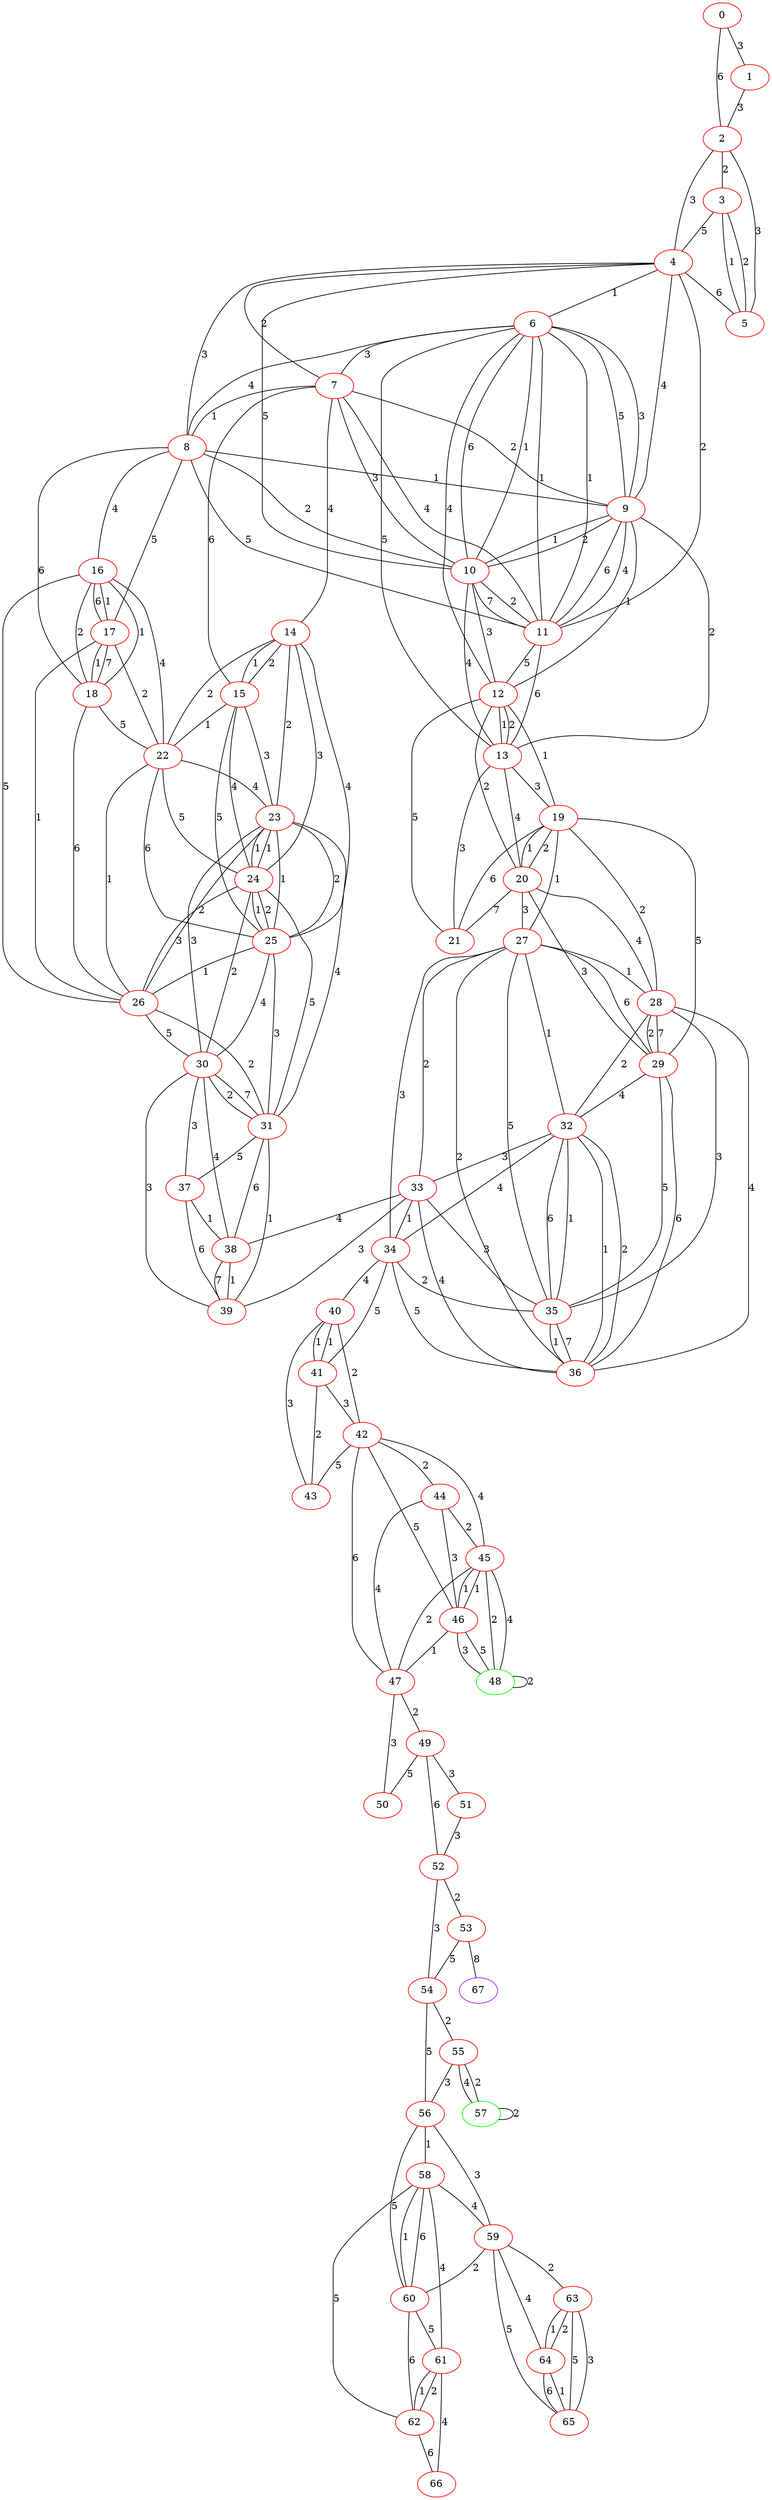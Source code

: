 graph "" {
0 [color=red, weight=1];
1 [color=red, weight=1];
2 [color=red, weight=1];
3 [color=red, weight=1];
4 [color=red, weight=1];
5 [color=red, weight=1];
6 [color=red, weight=1];
7 [color=red, weight=1];
8 [color=red, weight=1];
9 [color=red, weight=1];
10 [color=red, weight=1];
11 [color=red, weight=1];
12 [color=red, weight=1];
13 [color=red, weight=1];
14 [color=red, weight=1];
15 [color=red, weight=1];
16 [color=red, weight=1];
17 [color=red, weight=1];
18 [color=red, weight=1];
19 [color=red, weight=1];
20 [color=red, weight=1];
21 [color=red, weight=1];
22 [color=red, weight=1];
23 [color=red, weight=1];
24 [color=red, weight=1];
25 [color=red, weight=1];
26 [color=red, weight=1];
27 [color=red, weight=1];
28 [color=red, weight=1];
29 [color=red, weight=1];
30 [color=red, weight=1];
31 [color=red, weight=1];
32 [color=red, weight=1];
33 [color=red, weight=1];
34 [color=red, weight=1];
35 [color=red, weight=1];
36 [color=red, weight=1];
37 [color=red, weight=1];
38 [color=red, weight=1];
39 [color=red, weight=1];
40 [color=red, weight=1];
41 [color=red, weight=1];
42 [color=red, weight=1];
43 [color=red, weight=1];
44 [color=red, weight=1];
45 [color=red, weight=1];
46 [color=red, weight=1];
47 [color=red, weight=1];
48 [color=green, weight=2];
49 [color=red, weight=1];
50 [color=red, weight=1];
51 [color=red, weight=1];
52 [color=red, weight=1];
53 [color=red, weight=1];
54 [color=red, weight=1];
55 [color=red, weight=1];
56 [color=red, weight=1];
57 [color=green, weight=2];
58 [color=red, weight=1];
59 [color=red, weight=1];
60 [color=red, weight=1];
61 [color=red, weight=1];
62 [color=red, weight=1];
63 [color=red, weight=1];
64 [color=red, weight=1];
65 [color=red, weight=1];
66 [color=red, weight=1];
67 [color=purple, weight=4];
0 -- 1  [key=0, label=3];
0 -- 2  [key=0, label=6];
1 -- 2  [key=0, label=3];
2 -- 3  [key=0, label=2];
2 -- 4  [key=0, label=3];
2 -- 5  [key=0, label=3];
3 -- 4  [key=0, label=5];
3 -- 5  [key=0, label=2];
3 -- 5  [key=1, label=1];
4 -- 5  [key=0, label=6];
4 -- 6  [key=0, label=1];
4 -- 7  [key=0, label=2];
4 -- 8  [key=0, label=3];
4 -- 9  [key=0, label=4];
4 -- 10  [key=0, label=5];
4 -- 11  [key=0, label=2];
6 -- 7  [key=0, label=3];
6 -- 8  [key=0, label=4];
6 -- 9  [key=0, label=5];
6 -- 9  [key=1, label=3];
6 -- 10  [key=0, label=6];
6 -- 10  [key=1, label=1];
6 -- 11  [key=0, label=1];
6 -- 11  [key=1, label=1];
6 -- 12  [key=0, label=4];
6 -- 13  [key=0, label=5];
7 -- 8  [key=0, label=1];
7 -- 9  [key=0, label=2];
7 -- 10  [key=0, label=3];
7 -- 11  [key=0, label=4];
7 -- 14  [key=0, label=4];
7 -- 15  [key=0, label=6];
8 -- 9  [key=0, label=1];
8 -- 10  [key=0, label=2];
8 -- 11  [key=0, label=5];
8 -- 16  [key=0, label=4];
8 -- 17  [key=0, label=5];
8 -- 18  [key=0, label=6];
9 -- 10  [key=0, label=1];
9 -- 10  [key=1, label=2];
9 -- 11  [key=0, label=6];
9 -- 11  [key=1, label=4];
9 -- 12  [key=0, label=1];
9 -- 13  [key=0, label=2];
10 -- 11  [key=0, label=7];
10 -- 11  [key=1, label=2];
10 -- 12  [key=0, label=3];
10 -- 13  [key=0, label=4];
11 -- 12  [key=0, label=5];
11 -- 13  [key=0, label=6];
12 -- 13  [key=0, label=1];
12 -- 13  [key=1, label=2];
12 -- 19  [key=0, label=1];
12 -- 20  [key=0, label=2];
12 -- 21  [key=0, label=5];
13 -- 19  [key=0, label=3];
13 -- 20  [key=0, label=4];
13 -- 21  [key=0, label=3];
14 -- 15  [key=0, label=2];
14 -- 15  [key=1, label=1];
14 -- 22  [key=0, label=2];
14 -- 23  [key=0, label=2];
14 -- 24  [key=0, label=3];
14 -- 25  [key=0, label=4];
15 -- 22  [key=0, label=1];
15 -- 23  [key=0, label=3];
15 -- 24  [key=0, label=4];
15 -- 25  [key=0, label=5];
16 -- 17  [key=0, label=1];
16 -- 17  [key=1, label=6];
16 -- 18  [key=0, label=2];
16 -- 18  [key=1, label=1];
16 -- 26  [key=0, label=5];
16 -- 22  [key=0, label=4];
17 -- 18  [key=0, label=1];
17 -- 18  [key=1, label=7];
17 -- 26  [key=0, label=1];
17 -- 22  [key=0, label=2];
18 -- 26  [key=0, label=6];
18 -- 22  [key=0, label=5];
19 -- 20  [key=0, label=1];
19 -- 20  [key=1, label=2];
19 -- 21  [key=0, label=6];
19 -- 27  [key=0, label=1];
19 -- 28  [key=0, label=2];
19 -- 29  [key=0, label=5];
20 -- 21  [key=0, label=7];
20 -- 27  [key=0, label=3];
20 -- 28  [key=0, label=4];
20 -- 29  [key=0, label=3];
22 -- 23  [key=0, label=4];
22 -- 24  [key=0, label=5];
22 -- 25  [key=0, label=6];
22 -- 26  [key=0, label=1];
23 -- 24  [key=0, label=1];
23 -- 24  [key=1, label=1];
23 -- 25  [key=0, label=2];
23 -- 25  [key=1, label=1];
23 -- 26  [key=0, label=2];
23 -- 30  [key=0, label=3];
23 -- 31  [key=0, label=4];
24 -- 25  [key=0, label=1];
24 -- 25  [key=1, label=2];
24 -- 26  [key=0, label=3];
24 -- 30  [key=0, label=2];
24 -- 31  [key=0, label=5];
25 -- 26  [key=0, label=1];
25 -- 30  [key=0, label=4];
25 -- 31  [key=0, label=3];
26 -- 30  [key=0, label=5];
26 -- 31  [key=0, label=2];
27 -- 32  [key=0, label=1];
27 -- 33  [key=0, label=2];
27 -- 34  [key=0, label=3];
27 -- 35  [key=0, label=5];
27 -- 36  [key=0, label=2];
27 -- 28  [key=0, label=1];
27 -- 29  [key=0, label=6];
28 -- 32  [key=0, label=2];
28 -- 35  [key=0, label=3];
28 -- 36  [key=0, label=4];
28 -- 29  [key=0, label=7];
28 -- 29  [key=1, label=2];
29 -- 32  [key=0, label=4];
29 -- 35  [key=0, label=5];
29 -- 36  [key=0, label=6];
30 -- 37  [key=0, label=3];
30 -- 38  [key=0, label=4];
30 -- 39  [key=0, label=3];
30 -- 31  [key=0, label=2];
30 -- 31  [key=1, label=7];
31 -- 37  [key=0, label=5];
31 -- 38  [key=0, label=6];
31 -- 39  [key=0, label=1];
32 -- 33  [key=0, label=3];
32 -- 34  [key=0, label=4];
32 -- 35  [key=0, label=6];
32 -- 35  [key=1, label=1];
32 -- 36  [key=0, label=1];
32 -- 36  [key=1, label=2];
33 -- 34  [key=0, label=1];
33 -- 35  [key=0, label=3];
33 -- 36  [key=0, label=4];
33 -- 38  [key=0, label=4];
33 -- 39  [key=0, label=3];
34 -- 35  [key=0, label=2];
34 -- 36  [key=0, label=5];
34 -- 40  [key=0, label=4];
34 -- 41  [key=0, label=5];
35 -- 36  [key=0, label=7];
35 -- 36  [key=1, label=1];
37 -- 39  [key=0, label=6];
37 -- 38  [key=0, label=1];
38 -- 39  [key=0, label=7];
38 -- 39  [key=1, label=1];
40 -- 41  [key=0, label=1];
40 -- 41  [key=1, label=1];
40 -- 43  [key=0, label=3];
40 -- 42  [key=0, label=2];
41 -- 43  [key=0, label=2];
41 -- 42  [key=0, label=3];
42 -- 43  [key=0, label=5];
42 -- 44  [key=0, label=2];
42 -- 45  [key=0, label=4];
42 -- 46  [key=0, label=5];
42 -- 47  [key=0, label=6];
44 -- 45  [key=0, label=2];
44 -- 46  [key=0, label=3];
44 -- 47  [key=0, label=4];
45 -- 48  [key=0, label=2];
45 -- 48  [key=1, label=4];
45 -- 46  [key=0, label=1];
45 -- 46  [key=1, label=1];
45 -- 47  [key=0, label=2];
46 -- 48  [key=0, label=3];
46 -- 48  [key=1, label=5];
46 -- 47  [key=0, label=1];
47 -- 49  [key=0, label=2];
47 -- 50  [key=0, label=3];
48 -- 48  [key=0, label=2];
49 -- 50  [key=0, label=5];
49 -- 51  [key=0, label=3];
49 -- 52  [key=0, label=6];
51 -- 52  [key=0, label=3];
52 -- 53  [key=0, label=2];
52 -- 54  [key=0, label=3];
53 -- 67  [key=0, label=8];
53 -- 54  [key=0, label=5];
54 -- 56  [key=0, label=5];
54 -- 55  [key=0, label=2];
55 -- 56  [key=0, label=3];
55 -- 57  [key=0, label=4];
55 -- 57  [key=1, label=2];
56 -- 58  [key=0, label=1];
56 -- 59  [key=0, label=3];
56 -- 60  [key=0, label=5];
57 -- 57  [key=0, label=2];
58 -- 59  [key=0, label=4];
58 -- 60  [key=0, label=1];
58 -- 60  [key=1, label=6];
58 -- 61  [key=0, label=4];
58 -- 62  [key=0, label=5];
59 -- 64  [key=0, label=4];
59 -- 65  [key=0, label=5];
59 -- 60  [key=0, label=2];
59 -- 63  [key=0, label=2];
60 -- 61  [key=0, label=5];
60 -- 62  [key=0, label=6];
61 -- 66  [key=0, label=4];
61 -- 62  [key=0, label=1];
61 -- 62  [key=1, label=2];
62 -- 66  [key=0, label=6];
63 -- 64  [key=0, label=1];
63 -- 64  [key=1, label=2];
63 -- 65  [key=0, label=5];
63 -- 65  [key=1, label=3];
64 -- 65  [key=0, label=6];
64 -- 65  [key=1, label=1];
}
